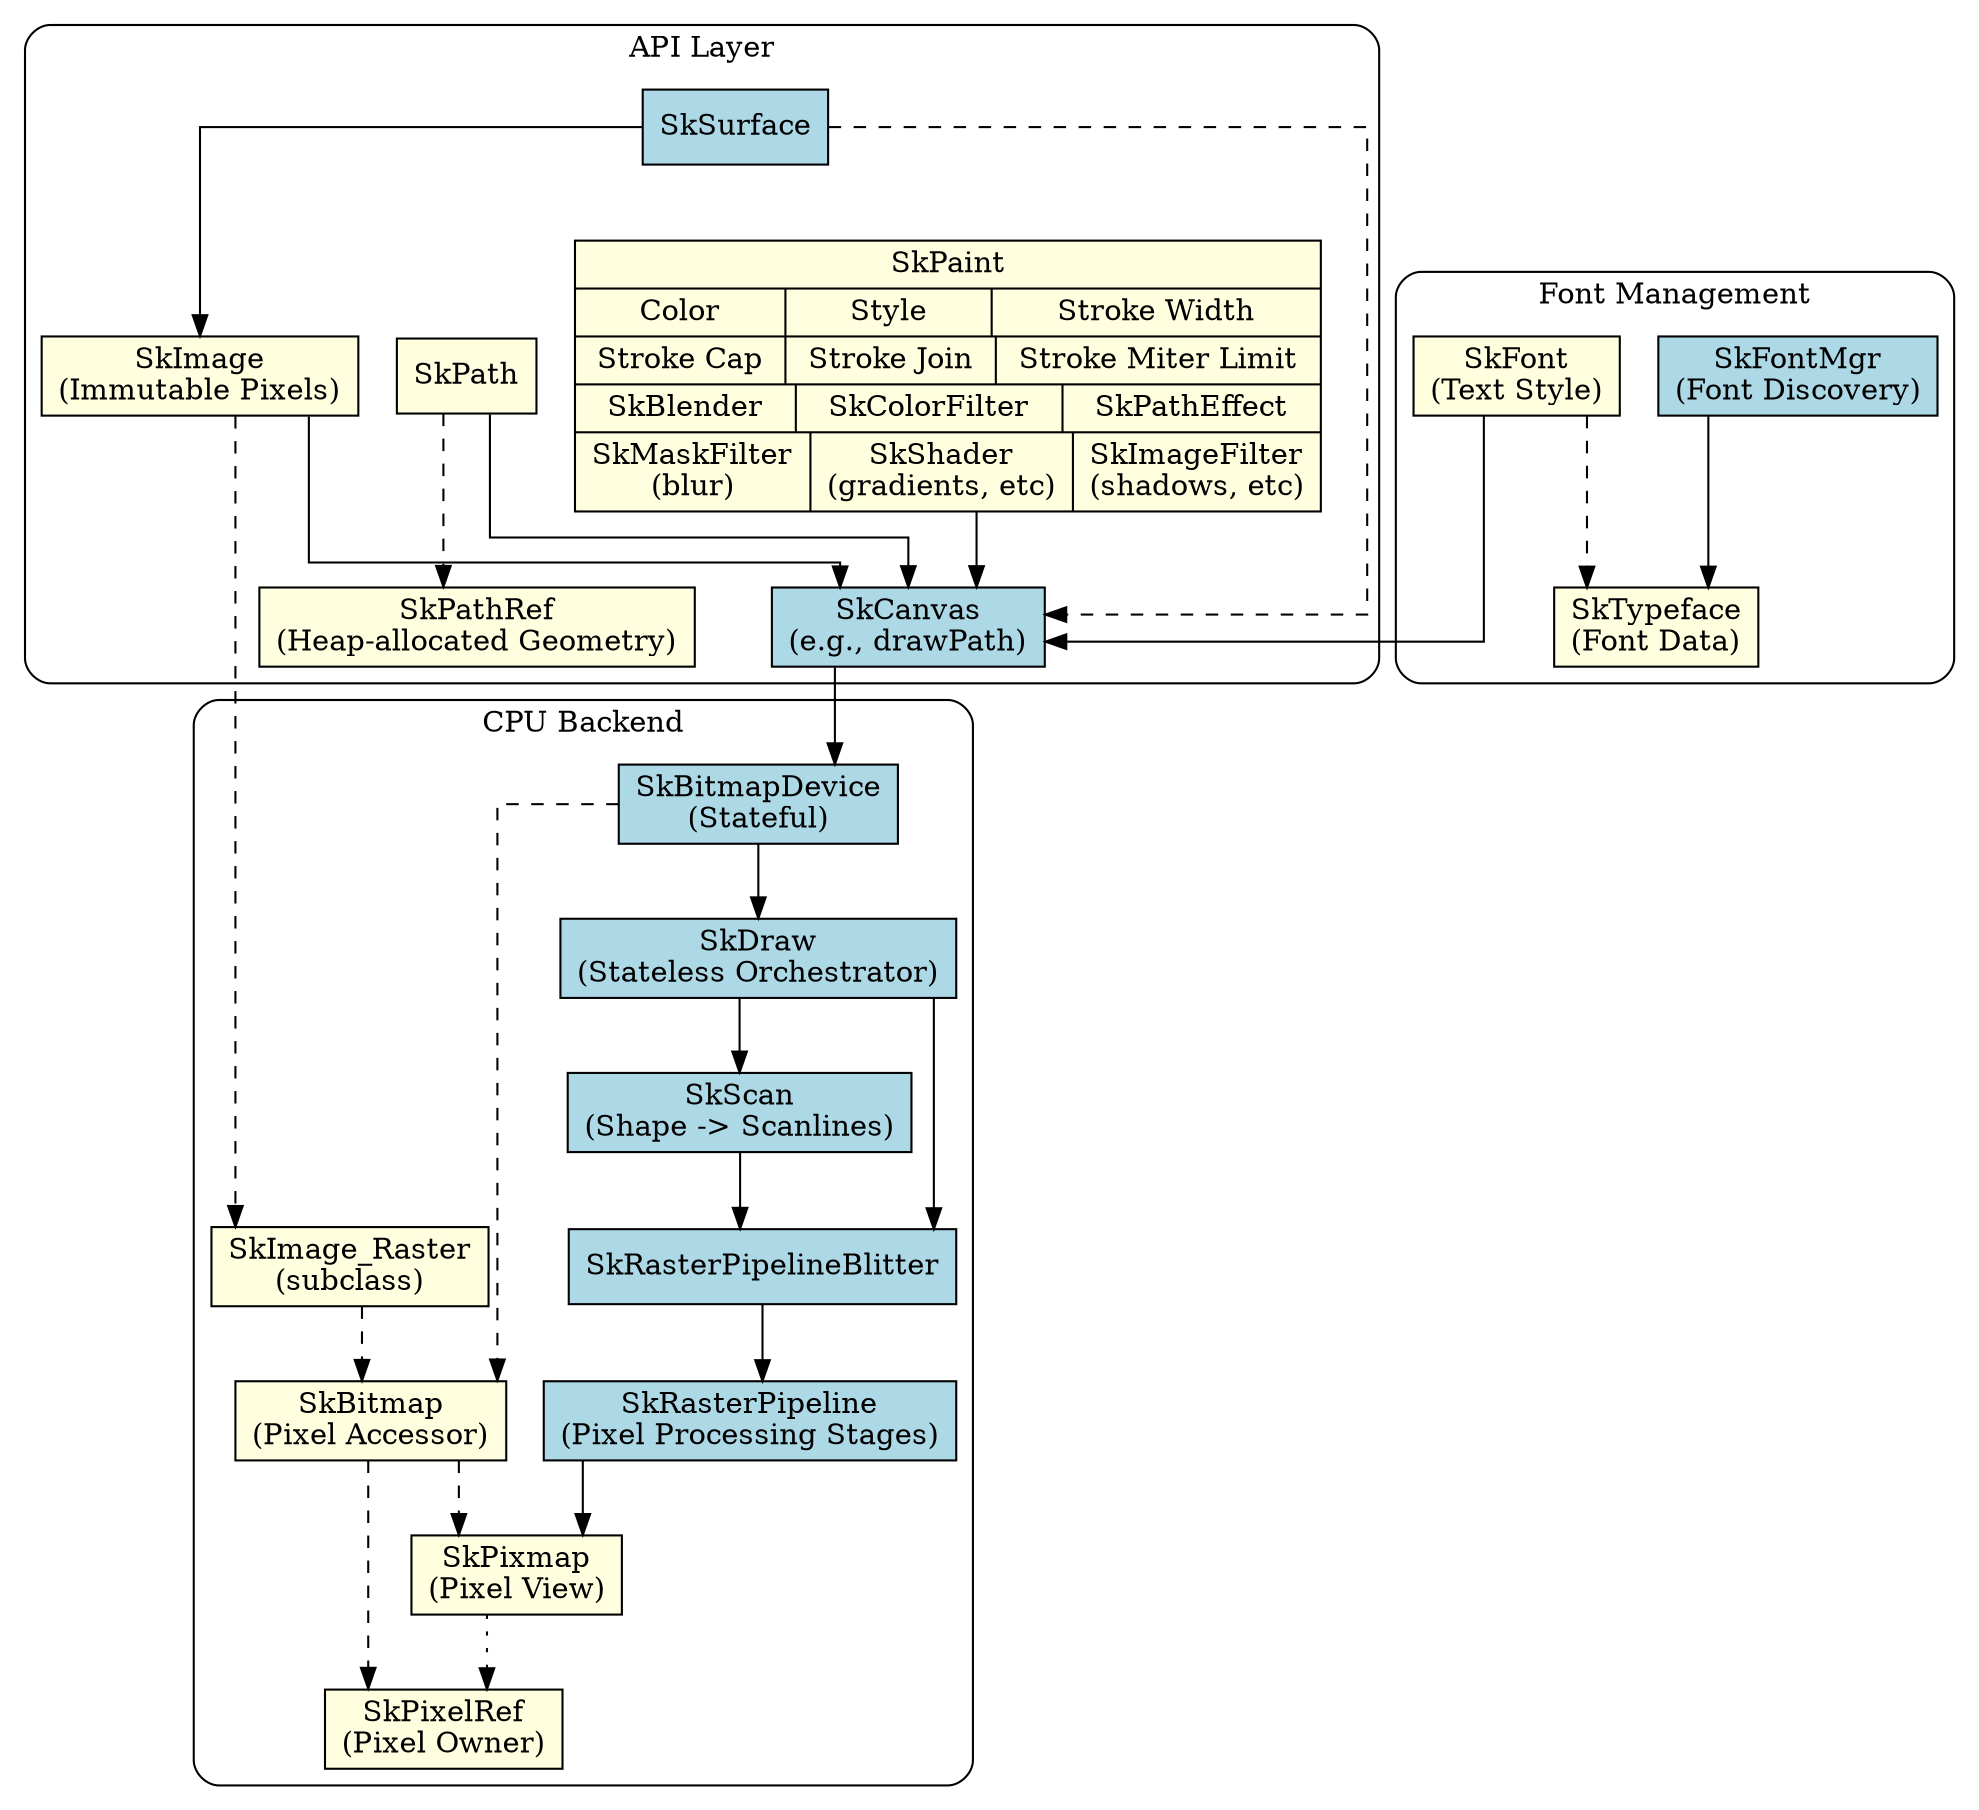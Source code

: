 // Skia CPU Backend Dataflow Diagram
// This helps show how data flows through the CPU backend during a draw.
//
// LEGEND:
//
// Colors:
//   - Blue: Actors/Processors (Objects that perform actions)
//   - Yellow: Data/Configuration (Objects that hold information)
//
// Line Styles:
//   - Solid: Data Flow (Objects passed in as parameters in function calls)
//   - Dashed: Owns (An object holds a smart pointer (sk_sp) to another)
//   - Dotted: Borrows (An object holds a raw pointer or temporary view of another)

digraph SkiaCPUBackend {
    rankdir=TB;
    splines=ortho;
    node [shape=box, style="rounded"];

    subgraph cluster_api {
        label="API Layer";
        style="rounded";
        SkCanvas [label="SkCanvas\n(e.g., drawPath)", style=filled, fillcolor=lightblue];
        SkSurface [label="SkSurface", style=filled, fillcolor=lightblue];
        SkPath [label="SkPath", style=filled, fillcolor=lightyellow];
        SkPathRef [label="SkPathRef\n(Heap-allocated Geometry)", style=filled, fillcolor=lightyellow];
        SkImage [label="SkImage\n(Immutable Pixels)", style=filled, fillcolor=lightyellow];

        SkPaintRecord [
            label="{SkPaint | { Color | Style | Stroke Width } | { Stroke Cap | Stroke Join | Stroke Miter Limit } | { <blender> SkBlender | <colorfilter> SkColorFilter | <patheffect> SkPathEffect } | { <maskfilter> SkMaskFilter\n(blur) | <shader> SkShader\n(gradients, etc) | <imagefilter> SkImageFilter\n(shadows, etc) }}",
            shape=record,
            style=filled,
            fillcolor=lightyellow
        ];
    }

    subgraph cluster_font_management {
        label="Font Management";
        style="rounded";
        SkFontMgr [label="SkFontMgr\n(Font Discovery)", style=filled, fillcolor=lightblue];
        SkTypeface [label="SkTypeface\n(Font Data)", style=filled, fillcolor=lightyellow];
        SkFont [label="SkFont\n(Text Style)", style=filled, fillcolor=lightyellow];
    }

    subgraph cluster_cpu_backend {
        label="CPU Backend";
        style="rounded";
        SkDevice [label="SkBitmapDevice\n(Stateful)", style=filled, fillcolor=lightblue];
        SkDraw [label="SkDraw\n(Stateless Orchestrator)", style=filled, fillcolor=lightblue];
        SkScan [label="SkScan\n(Shape -> Scanlines)", style=filled, fillcolor=lightblue];
        SkRasterPipelineBlitter [label="SkRasterPipelineBlitter", style=filled, fillcolor=lightblue];
        SkRasterPipeline [label="SkRasterPipeline\n(Pixel Processing Stages)", style=filled, fillcolor=lightblue];
        SkImage_Raster [label="SkImage_Raster\n(subclass)", style=filled, fillcolor=lightyellow];
        SkBitmap [label="SkBitmap\n(Pixel Accessor)", style=filled, fillcolor=lightyellow];
        SkPixmap [label="SkPixmap\n(Pixel View)", style=filled, fillcolor=lightyellow];
        SkPixelRef [label="SkPixelRef\n(Pixel Owner)", style=filled, fillcolor=lightyellow];
    }

    // Relationships
    SkSurface -> SkCanvas [style=dashed];
    SkSurface -> SkImage;
    SkCanvas -> SkDevice;
    SkPath -> SkCanvas;
    SkPath -> SkPathRef [style=dashed];
    SkPaintRecord -> SkCanvas;
    SkFont -> SkCanvas;
    SkImage -> SkCanvas;

    SkFontMgr -> SkTypeface;
    SkFont -> SkTypeface [style=dashed];

    SkDevice -> SkDraw;
    SkDevice -> SkBitmap [style=dashed];

    SkDraw -> SkScan;
    SkDraw -> SkRasterPipelineBlitter;

    SkScan -> SkRasterPipelineBlitter;

    SkRasterPipelineBlitter -> SkRasterPipeline;
    SkRasterPipeline -> SkPixmap;

    // Pixel Ownership Story
    SkImage -> SkImage_Raster [style=dashed];
    SkImage_Raster -> SkBitmap [style=dashed];
    SkBitmap -> SkPixelRef [style=dashed];
    SkBitmap -> SkPixmap [style=dashed];
    SkPixmap -> SkPixelRef [style=dotted];
}